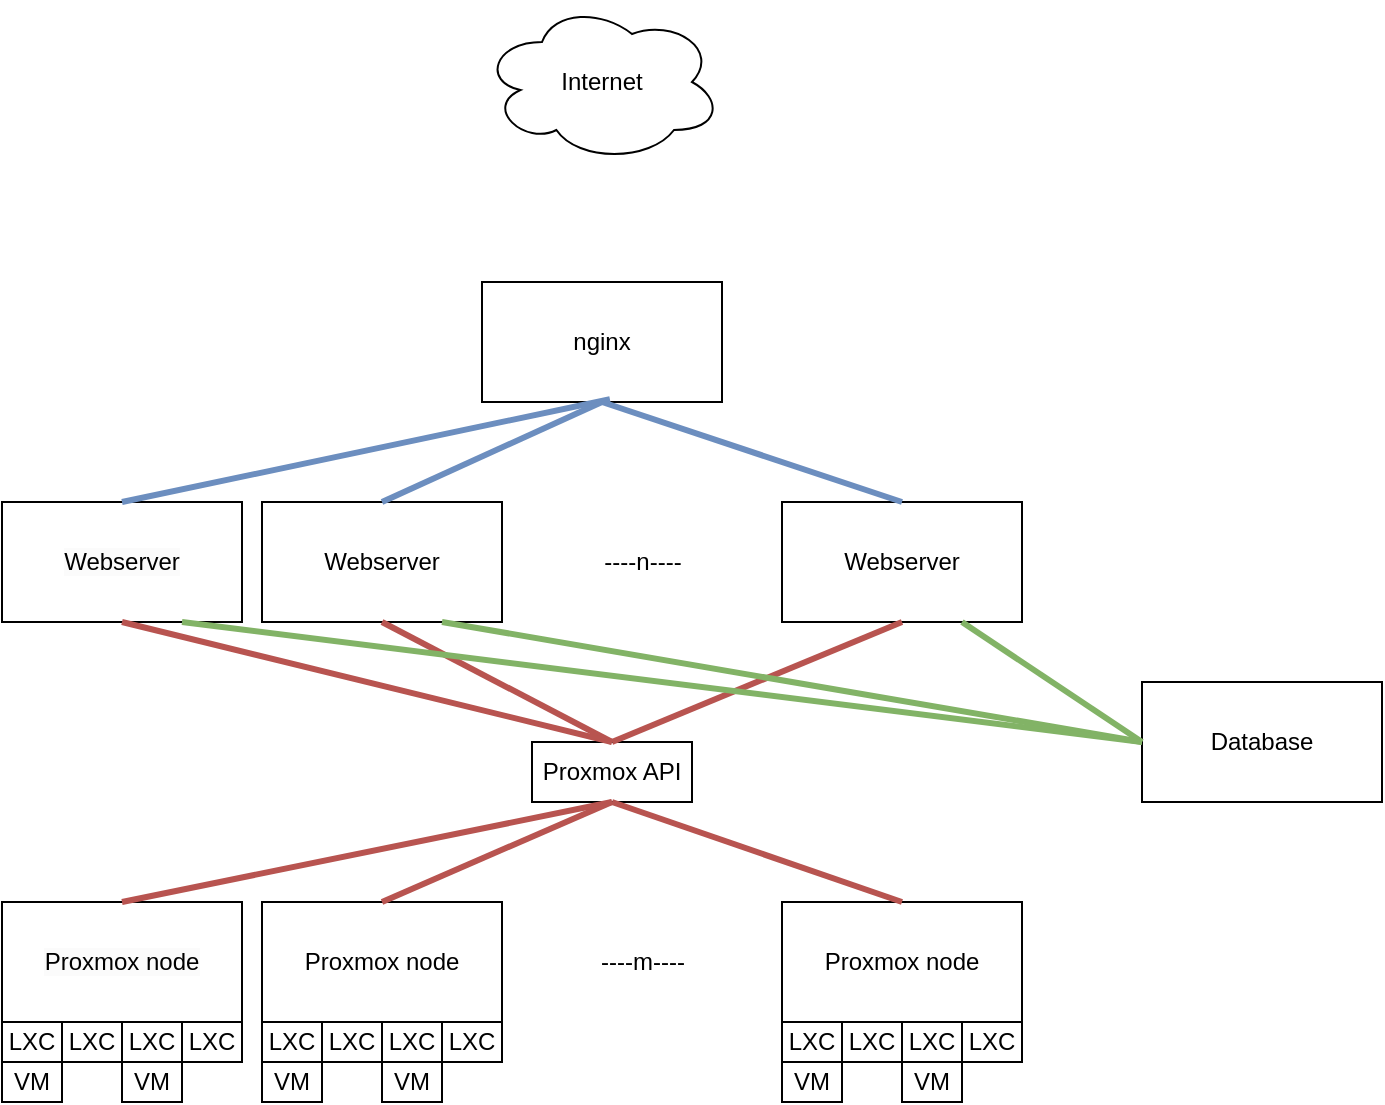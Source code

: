 <mxfile version="25.0.3">
  <diagram name="Page-1" id="aRNU1eJvYMI7Fc-nETrC">
    <mxGraphModel dx="989" dy="519" grid="1" gridSize="10" guides="1" tooltips="1" connect="1" arrows="1" fold="1" page="1" pageScale="1" pageWidth="850" pageHeight="1100" math="0" shadow="0">
      <root>
        <mxCell id="0" />
        <mxCell id="1" parent="0" />
        <mxCell id="YTU4O0EHwScsqyQz_TsI-1" value="Internet" style="ellipse;shape=cloud;whiteSpace=wrap;html=1;" parent="1" vertex="1">
          <mxGeometry x="360" y="40" width="120" height="80" as="geometry" />
        </mxCell>
        <mxCell id="YTU4O0EHwScsqyQz_TsI-2" value="nginx" style="rounded=0;whiteSpace=wrap;html=1;" parent="1" vertex="1">
          <mxGeometry x="360" y="180" width="120" height="60" as="geometry" />
        </mxCell>
        <mxCell id="YTU4O0EHwScsqyQz_TsI-4" value="&lt;span style=&quot;color: rgb(0, 0, 0); font-family: Helvetica; font-size: 12px; font-style: normal; font-variant-ligatures: normal; font-variant-caps: normal; font-weight: 400; letter-spacing: normal; orphans: 2; text-align: center; text-indent: 0px; text-transform: none; widows: 2; word-spacing: 0px; -webkit-text-stroke-width: 0px; white-space: normal; background-color: rgb(251, 251, 251); text-decoration-thickness: initial; text-decoration-style: initial; text-decoration-color: initial; display: inline !important; float: none;&quot;&gt;Webserver&lt;/span&gt;" style="rounded=0;whiteSpace=wrap;html=1;" parent="1" vertex="1">
          <mxGeometry x="120" y="290" width="120" height="60" as="geometry" />
        </mxCell>
        <mxCell id="YTU4O0EHwScsqyQz_TsI-5" value="Webserver" style="rounded=0;whiteSpace=wrap;html=1;" parent="1" vertex="1">
          <mxGeometry x="250" y="290" width="120" height="60" as="geometry" />
        </mxCell>
        <mxCell id="YTU4O0EHwScsqyQz_TsI-6" value="Webserver" style="rounded=0;whiteSpace=wrap;html=1;" parent="1" vertex="1">
          <mxGeometry x="510" y="290" width="120" height="60" as="geometry" />
        </mxCell>
        <mxCell id="YTU4O0EHwScsqyQz_TsI-7" value="----n----" style="text;html=1;align=center;verticalAlign=middle;resizable=0;points=[];autosize=1;strokeColor=none;fillColor=none;" parent="1" vertex="1">
          <mxGeometry x="410" y="305" width="60" height="30" as="geometry" />
        </mxCell>
        <mxCell id="YTU4O0EHwScsqyQz_TsI-8" value="Database" style="rounded=0;whiteSpace=wrap;html=1;" parent="1" vertex="1">
          <mxGeometry x="690" y="380" width="120" height="60" as="geometry" />
        </mxCell>
        <mxCell id="YTU4O0EHwScsqyQz_TsI-9" value="&lt;span style=&quot;color: rgb(0, 0, 0); font-family: Helvetica; font-size: 12px; font-style: normal; font-variant-ligatures: normal; font-variant-caps: normal; font-weight: 400; letter-spacing: normal; orphans: 2; text-align: center; text-indent: 0px; text-transform: none; widows: 2; word-spacing: 0px; -webkit-text-stroke-width: 0px; white-space: normal; background-color: rgb(251, 251, 251); text-decoration-thickness: initial; text-decoration-style: initial; text-decoration-color: initial; display: inline !important; float: none;&quot;&gt;Proxmox node&lt;/span&gt;" style="rounded=0;whiteSpace=wrap;html=1;" parent="1" vertex="1">
          <mxGeometry x="120" y="490" width="120" height="60" as="geometry" />
        </mxCell>
        <mxCell id="YTU4O0EHwScsqyQz_TsI-10" value="Proxmox node" style="rounded=0;whiteSpace=wrap;html=1;" parent="1" vertex="1">
          <mxGeometry x="250" y="490" width="120" height="60" as="geometry" />
        </mxCell>
        <mxCell id="YTU4O0EHwScsqyQz_TsI-11" value="----m----" style="text;html=1;align=center;verticalAlign=middle;resizable=0;points=[];autosize=1;strokeColor=none;fillColor=none;" parent="1" vertex="1">
          <mxGeometry x="405" y="505" width="70" height="30" as="geometry" />
        </mxCell>
        <mxCell id="YTU4O0EHwScsqyQz_TsI-12" value="Proxmox node" style="rounded=0;whiteSpace=wrap;html=1;" parent="1" vertex="1">
          <mxGeometry x="510" y="490" width="120" height="60" as="geometry" />
        </mxCell>
        <mxCell id="YTU4O0EHwScsqyQz_TsI-13" value="LXC" style="rounded=0;whiteSpace=wrap;html=1;" parent="1" vertex="1">
          <mxGeometry x="250" y="550" width="30" height="20" as="geometry" />
        </mxCell>
        <mxCell id="YTU4O0EHwScsqyQz_TsI-14" value="LXC" style="rounded=0;whiteSpace=wrap;html=1;" parent="1" vertex="1">
          <mxGeometry x="280" y="550" width="30" height="20" as="geometry" />
        </mxCell>
        <mxCell id="YTU4O0EHwScsqyQz_TsI-15" value="LXC" style="rounded=0;whiteSpace=wrap;html=1;" parent="1" vertex="1">
          <mxGeometry x="310" y="550" width="30" height="20" as="geometry" />
        </mxCell>
        <mxCell id="YTU4O0EHwScsqyQz_TsI-16" value="LXC" style="rounded=0;whiteSpace=wrap;html=1;" parent="1" vertex="1">
          <mxGeometry x="340" y="550" width="30" height="20" as="geometry" />
        </mxCell>
        <mxCell id="YTU4O0EHwScsqyQz_TsI-17" value="VM" style="rounded=0;whiteSpace=wrap;html=1;" parent="1" vertex="1">
          <mxGeometry x="250" y="570" width="30" height="20" as="geometry" />
        </mxCell>
        <mxCell id="YTU4O0EHwScsqyQz_TsI-18" value="VM" style="rounded=0;whiteSpace=wrap;html=1;" parent="1" vertex="1">
          <mxGeometry x="310" y="570" width="30" height="20" as="geometry" />
        </mxCell>
        <mxCell id="YTU4O0EHwScsqyQz_TsI-19" value="LXC" style="rounded=0;whiteSpace=wrap;html=1;" parent="1" vertex="1">
          <mxGeometry x="120" y="550" width="30" height="20" as="geometry" />
        </mxCell>
        <mxCell id="YTU4O0EHwScsqyQz_TsI-20" value="LXC" style="rounded=0;whiteSpace=wrap;html=1;" parent="1" vertex="1">
          <mxGeometry x="150" y="550" width="30" height="20" as="geometry" />
        </mxCell>
        <mxCell id="YTU4O0EHwScsqyQz_TsI-21" value="LXC" style="rounded=0;whiteSpace=wrap;html=1;" parent="1" vertex="1">
          <mxGeometry x="180" y="550" width="30" height="20" as="geometry" />
        </mxCell>
        <mxCell id="YTU4O0EHwScsqyQz_TsI-22" value="LXC" style="rounded=0;whiteSpace=wrap;html=1;" parent="1" vertex="1">
          <mxGeometry x="210" y="550" width="30" height="20" as="geometry" />
        </mxCell>
        <mxCell id="YTU4O0EHwScsqyQz_TsI-23" value="VM" style="rounded=0;whiteSpace=wrap;html=1;" parent="1" vertex="1">
          <mxGeometry x="120" y="570" width="30" height="20" as="geometry" />
        </mxCell>
        <mxCell id="YTU4O0EHwScsqyQz_TsI-24" value="VM" style="rounded=0;whiteSpace=wrap;html=1;" parent="1" vertex="1">
          <mxGeometry x="180" y="570" width="30" height="20" as="geometry" />
        </mxCell>
        <mxCell id="YTU4O0EHwScsqyQz_TsI-25" value="LXC" style="rounded=0;whiteSpace=wrap;html=1;" parent="1" vertex="1">
          <mxGeometry x="510" y="550" width="30" height="20" as="geometry" />
        </mxCell>
        <mxCell id="YTU4O0EHwScsqyQz_TsI-26" value="LXC" style="rounded=0;whiteSpace=wrap;html=1;" parent="1" vertex="1">
          <mxGeometry x="540" y="550" width="30" height="20" as="geometry" />
        </mxCell>
        <mxCell id="YTU4O0EHwScsqyQz_TsI-27" value="LXC" style="rounded=0;whiteSpace=wrap;html=1;" parent="1" vertex="1">
          <mxGeometry x="570" y="550" width="30" height="20" as="geometry" />
        </mxCell>
        <mxCell id="YTU4O0EHwScsqyQz_TsI-28" value="LXC" style="rounded=0;whiteSpace=wrap;html=1;" parent="1" vertex="1">
          <mxGeometry x="600" y="550" width="30" height="20" as="geometry" />
        </mxCell>
        <mxCell id="YTU4O0EHwScsqyQz_TsI-29" value="VM" style="rounded=0;whiteSpace=wrap;html=1;" parent="1" vertex="1">
          <mxGeometry x="510" y="570" width="30" height="20" as="geometry" />
        </mxCell>
        <mxCell id="YTU4O0EHwScsqyQz_TsI-30" value="VM" style="rounded=0;whiteSpace=wrap;html=1;" parent="1" vertex="1">
          <mxGeometry x="570" y="570" width="30" height="20" as="geometry" />
        </mxCell>
        <mxCell id="YTU4O0EHwScsqyQz_TsI-31" value="Proxmox API" style="rounded=0;whiteSpace=wrap;html=1;" parent="1" vertex="1">
          <mxGeometry x="385" y="410" width="80" height="30" as="geometry" />
        </mxCell>
        <mxCell id="YTU4O0EHwScsqyQz_TsI-33" value="" style="endArrow=none;html=1;rounded=0;entryX=0.533;entryY=0.977;entryDx=0;entryDy=0;entryPerimeter=0;exitX=0.5;exitY=0;exitDx=0;exitDy=0;fillColor=#dae8fc;strokeColor=#6c8ebf;strokeWidth=3;" parent="1" source="YTU4O0EHwScsqyQz_TsI-4" target="YTU4O0EHwScsqyQz_TsI-2" edge="1">
          <mxGeometry width="50" height="50" relative="1" as="geometry">
            <mxPoint x="210" y="290" as="sourcePoint" />
            <mxPoint x="260" y="240" as="targetPoint" />
          </mxGeometry>
        </mxCell>
        <mxCell id="YTU4O0EHwScsqyQz_TsI-34" value="" style="endArrow=none;html=1;rounded=0;entryX=0.5;entryY=1;entryDx=0;entryDy=0;exitX=0.5;exitY=0;exitDx=0;exitDy=0;fillColor=#dae8fc;strokeColor=#6c8ebf;strokeWidth=3;" parent="1" source="YTU4O0EHwScsqyQz_TsI-5" target="YTU4O0EHwScsqyQz_TsI-2" edge="1">
          <mxGeometry width="50" height="50" relative="1" as="geometry">
            <mxPoint x="190" y="300" as="sourcePoint" />
            <mxPoint x="434" y="249" as="targetPoint" />
          </mxGeometry>
        </mxCell>
        <mxCell id="YTU4O0EHwScsqyQz_TsI-35" value="" style="endArrow=none;html=1;rounded=0;exitX=0.5;exitY=0;exitDx=0;exitDy=0;entryX=0.5;entryY=1;entryDx=0;entryDy=0;fillColor=#dae8fc;strokeColor=#6c8ebf;strokeWidth=3;" parent="1" source="YTU4O0EHwScsqyQz_TsI-6" target="YTU4O0EHwScsqyQz_TsI-2" edge="1">
          <mxGeometry width="50" height="50" relative="1" as="geometry">
            <mxPoint x="320" y="300" as="sourcePoint" />
            <mxPoint x="450" y="280" as="targetPoint" />
          </mxGeometry>
        </mxCell>
        <mxCell id="YTU4O0EHwScsqyQz_TsI-36" value="" style="endArrow=none;html=1;rounded=0;entryX=0.5;entryY=1;entryDx=0;entryDy=0;exitX=0.5;exitY=0;exitDx=0;exitDy=0;fillColor=#f8cecc;strokeColor=#b85450;strokeWidth=3;" parent="1" source="YTU4O0EHwScsqyQz_TsI-31" target="YTU4O0EHwScsqyQz_TsI-6" edge="1">
          <mxGeometry width="50" height="50" relative="1" as="geometry">
            <mxPoint x="250" y="410" as="sourcePoint" />
            <mxPoint x="360" y="360" as="targetPoint" />
          </mxGeometry>
        </mxCell>
        <mxCell id="YTU4O0EHwScsqyQz_TsI-37" value="" style="endArrow=none;html=1;rounded=0;entryX=0.5;entryY=1;entryDx=0;entryDy=0;exitX=0.5;exitY=0;exitDx=0;exitDy=0;fillColor=#f8cecc;strokeColor=#b85450;strokeWidth=3;" parent="1" source="YTU4O0EHwScsqyQz_TsI-31" target="YTU4O0EHwScsqyQz_TsI-5" edge="1">
          <mxGeometry width="50" height="50" relative="1" as="geometry">
            <mxPoint x="237.5" y="420" as="sourcePoint" />
            <mxPoint x="382.5" y="360" as="targetPoint" />
          </mxGeometry>
        </mxCell>
        <mxCell id="YTU4O0EHwScsqyQz_TsI-38" value="" style="endArrow=none;html=1;rounded=0;entryX=0.5;entryY=1;entryDx=0;entryDy=0;exitX=0.5;exitY=0;exitDx=0;exitDy=0;fillColor=#f8cecc;strokeColor=#b85450;strokeWidth=3;" parent="1" source="YTU4O0EHwScsqyQz_TsI-31" target="YTU4O0EHwScsqyQz_TsI-4" edge="1">
          <mxGeometry width="50" height="50" relative="1" as="geometry">
            <mxPoint x="435" y="420" as="sourcePoint" />
            <mxPoint x="320" y="360" as="targetPoint" />
          </mxGeometry>
        </mxCell>
        <mxCell id="YTU4O0EHwScsqyQz_TsI-39" value="" style="endArrow=none;html=1;rounded=0;entryX=0.75;entryY=1;entryDx=0;entryDy=0;exitX=0;exitY=0.5;exitDx=0;exitDy=0;fillColor=#d5e8d4;strokeColor=#82b366;strokeWidth=3;" parent="1" source="YTU4O0EHwScsqyQz_TsI-8" target="YTU4O0EHwScsqyQz_TsI-6" edge="1">
          <mxGeometry width="50" height="50" relative="1" as="geometry">
            <mxPoint x="435" y="420" as="sourcePoint" />
            <mxPoint x="580" y="360" as="targetPoint" />
          </mxGeometry>
        </mxCell>
        <mxCell id="YTU4O0EHwScsqyQz_TsI-40" value="" style="endArrow=none;html=1;rounded=0;entryX=0.75;entryY=1;entryDx=0;entryDy=0;exitX=0;exitY=0.5;exitDx=0;exitDy=0;fillColor=#d5e8d4;strokeColor=#82b366;strokeWidth=3;" parent="1" source="YTU4O0EHwScsqyQz_TsI-8" target="YTU4O0EHwScsqyQz_TsI-5" edge="1">
          <mxGeometry width="50" height="50" relative="1" as="geometry">
            <mxPoint x="700" y="420" as="sourcePoint" />
            <mxPoint x="610" y="360" as="targetPoint" />
          </mxGeometry>
        </mxCell>
        <mxCell id="YTU4O0EHwScsqyQz_TsI-41" value="" style="endArrow=none;html=1;rounded=0;entryX=0.75;entryY=1;entryDx=0;entryDy=0;exitX=0;exitY=0.5;exitDx=0;exitDy=0;fillColor=#d5e8d4;strokeColor=#82b366;strokeWidth=3;" parent="1" source="YTU4O0EHwScsqyQz_TsI-8" target="YTU4O0EHwScsqyQz_TsI-4" edge="1">
          <mxGeometry width="50" height="50" relative="1" as="geometry">
            <mxPoint x="700" y="420" as="sourcePoint" />
            <mxPoint x="350" y="360" as="targetPoint" />
          </mxGeometry>
        </mxCell>
        <mxCell id="YTU4O0EHwScsqyQz_TsI-42" value="" style="endArrow=none;html=1;rounded=0;entryX=0.5;entryY=0;entryDx=0;entryDy=0;exitX=0.5;exitY=1;exitDx=0;exitDy=0;fillColor=#f8cecc;strokeColor=#b85450;strokeWidth=3;" parent="1" source="YTU4O0EHwScsqyQz_TsI-31" target="YTU4O0EHwScsqyQz_TsI-9" edge="1">
          <mxGeometry width="50" height="50" relative="1" as="geometry">
            <mxPoint x="445" y="500" as="sourcePoint" />
            <mxPoint x="200" y="440" as="targetPoint" />
          </mxGeometry>
        </mxCell>
        <mxCell id="YTU4O0EHwScsqyQz_TsI-43" value="" style="endArrow=none;html=1;rounded=0;entryX=0.5;entryY=0;entryDx=0;entryDy=0;fillColor=#f8cecc;strokeColor=#b85450;strokeWidth=3;exitX=0.5;exitY=1;exitDx=0;exitDy=0;" parent="1" source="YTU4O0EHwScsqyQz_TsI-31" target="YTU4O0EHwScsqyQz_TsI-10" edge="1">
          <mxGeometry width="50" height="50" relative="1" as="geometry">
            <mxPoint x="430" y="450" as="sourcePoint" />
            <mxPoint x="330" y="440" as="targetPoint" />
          </mxGeometry>
        </mxCell>
        <mxCell id="YTU4O0EHwScsqyQz_TsI-44" value="" style="endArrow=none;html=1;rounded=0;entryX=0.5;entryY=0;entryDx=0;entryDy=0;fillColor=#f8cecc;strokeColor=#b85450;strokeWidth=3;" parent="1" target="YTU4O0EHwScsqyQz_TsI-12" edge="1">
          <mxGeometry width="50" height="50" relative="1" as="geometry">
            <mxPoint x="425" y="440" as="sourcePoint" />
            <mxPoint x="590" y="440" as="targetPoint" />
          </mxGeometry>
        </mxCell>
      </root>
    </mxGraphModel>
  </diagram>
</mxfile>
